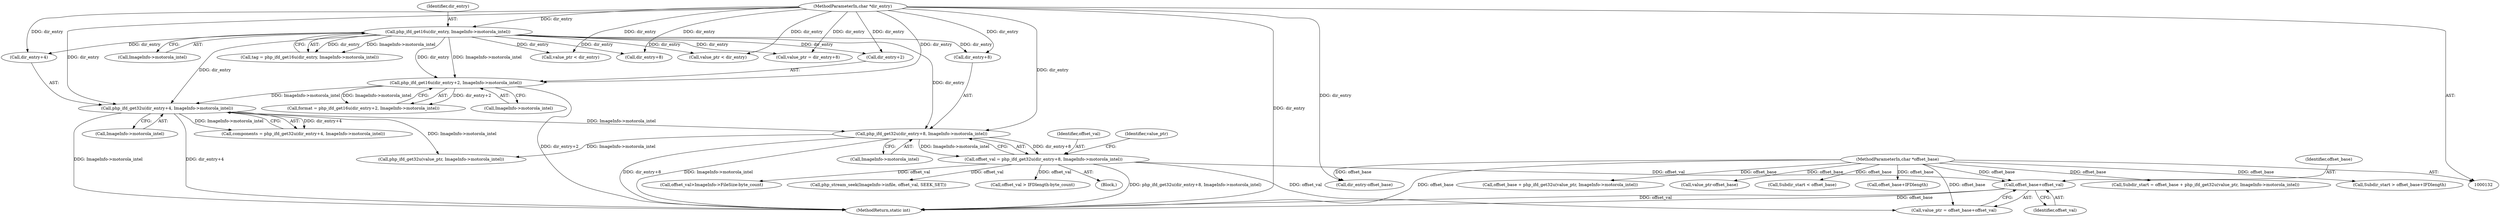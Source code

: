 digraph "0_php_082aecfc3a753ad03be82cf14f03ac065723ec92_0@pointer" {
"1000258" [label="(Call,offset_base+offset_val)"];
"1000135" [label="(MethodParameterIn,char *offset_base)"];
"1000247" [label="(Call,offset_val = php_ifd_get32u(dir_entry+8, ImageInfo->motorola_intel))"];
"1000249" [label="(Call,php_ifd_get32u(dir_entry+8, ImageInfo->motorola_intel))"];
"1000134" [label="(MethodParameterIn,char *dir_entry)"];
"1000176" [label="(Call,php_ifd_get16u(dir_entry, ImageInfo->motorola_intel))"];
"1000192" [label="(Call,php_ifd_get32u(dir_entry+4, ImageInfo->motorola_intel))"];
"1000183" [label="(Call,php_ifd_get16u(dir_entry+2, ImageInfo->motorola_intel))"];
"1000193" [label="(Call,dir_entry+4)"];
"1000318" [label="(Call,value_ptr < dir_entry)"];
"1000772" [label="(Call,php_ifd_get32u(value_ptr, ImageInfo->motorola_intel))"];
"1000411" [label="(Call,value_ptr-offset_base)"];
"1000187" [label="(Call,ImageInfo->motorola_intel)"];
"1000134" [label="(MethodParameterIn,char *dir_entry)"];
"1000779" [label="(Call,Subdir_start < offset_base)"];
"1000183" [label="(Call,php_ifd_get16u(dir_entry+2, ImageInfo->motorola_intel))"];
"1000178" [label="(Call,ImageInfo->motorola_intel)"];
"1000292" [label="(Call,offset_val>ImageInfo->FileSize-byte_count)"];
"1000177" [label="(Identifier,dir_entry)"];
"1000358" [label="(Call,php_stream_seek(ImageInfo->infile, offset_val, SEEK_SET))"];
"1000784" [label="(Call,offset_base+IFDlength)"];
"1000196" [label="(Call,ImageInfo->motorola_intel)"];
"1000248" [label="(Identifier,offset_val)"];
"1000259" [label="(Identifier,offset_base)"];
"1000176" [label="(Call,php_ifd_get16u(dir_entry, ImageInfo->motorola_intel))"];
"1000135" [label="(MethodParameterIn,char *offset_base)"];
"1000260" [label="(Identifier,offset_val)"];
"1000404" [label="(Call,value_ptr = dir_entry+8)"];
"1000797" [label="(MethodReturn,static int)"];
"1000280" [label="(Call,dir_entry-offset_base)"];
"1000174" [label="(Call,tag = php_ifd_get16u(dir_entry, ImageInfo->motorola_intel))"];
"1000253" [label="(Call,ImageInfo->motorola_intel)"];
"1000273" [label="(Call,value_ptr < dir_entry)"];
"1000768" [label="(Call,Subdir_start = offset_base + php_ifd_get32u(value_ptr, ImageInfo->motorola_intel))"];
"1000181" [label="(Call,format = php_ifd_get16u(dir_entry+2, ImageInfo->motorola_intel))"];
"1000249" [label="(Call,php_ifd_get32u(dir_entry+8, ImageInfo->motorola_intel))"];
"1000782" [label="(Call,Subdir_start > offset_base+IFDlength)"];
"1000184" [label="(Call,dir_entry+2)"];
"1000256" [label="(Call,value_ptr = offset_base+offset_val)"];
"1000267" [label="(Call,offset_val > IFDlength-byte_count)"];
"1000406" [label="(Call,dir_entry+8)"];
"1000250" [label="(Call,dir_entry+8)"];
"1000246" [label="(Block,)"];
"1000257" [label="(Identifier,value_ptr)"];
"1000190" [label="(Call,components = php_ifd_get32u(dir_entry+4, ImageInfo->motorola_intel))"];
"1000192" [label="(Call,php_ifd_get32u(dir_entry+4, ImageInfo->motorola_intel))"];
"1000247" [label="(Call,offset_val = php_ifd_get32u(dir_entry+8, ImageInfo->motorola_intel))"];
"1000258" [label="(Call,offset_base+offset_val)"];
"1000770" [label="(Call,offset_base + php_ifd_get32u(value_ptr, ImageInfo->motorola_intel))"];
"1000258" -> "1000256"  [label="AST: "];
"1000258" -> "1000260"  [label="CFG: "];
"1000259" -> "1000258"  [label="AST: "];
"1000260" -> "1000258"  [label="AST: "];
"1000256" -> "1000258"  [label="CFG: "];
"1000258" -> "1000797"  [label="DDG: offset_base"];
"1000258" -> "1000797"  [label="DDG: offset_val"];
"1000135" -> "1000258"  [label="DDG: offset_base"];
"1000247" -> "1000258"  [label="DDG: offset_val"];
"1000135" -> "1000132"  [label="AST: "];
"1000135" -> "1000797"  [label="DDG: offset_base"];
"1000135" -> "1000256"  [label="DDG: offset_base"];
"1000135" -> "1000280"  [label="DDG: offset_base"];
"1000135" -> "1000411"  [label="DDG: offset_base"];
"1000135" -> "1000768"  [label="DDG: offset_base"];
"1000135" -> "1000770"  [label="DDG: offset_base"];
"1000135" -> "1000779"  [label="DDG: offset_base"];
"1000135" -> "1000782"  [label="DDG: offset_base"];
"1000135" -> "1000784"  [label="DDG: offset_base"];
"1000247" -> "1000246"  [label="AST: "];
"1000247" -> "1000249"  [label="CFG: "];
"1000248" -> "1000247"  [label="AST: "];
"1000249" -> "1000247"  [label="AST: "];
"1000257" -> "1000247"  [label="CFG: "];
"1000247" -> "1000797"  [label="DDG: php_ifd_get32u(dir_entry+8, ImageInfo->motorola_intel)"];
"1000249" -> "1000247"  [label="DDG: dir_entry+8"];
"1000249" -> "1000247"  [label="DDG: ImageInfo->motorola_intel"];
"1000247" -> "1000256"  [label="DDG: offset_val"];
"1000247" -> "1000267"  [label="DDG: offset_val"];
"1000247" -> "1000292"  [label="DDG: offset_val"];
"1000247" -> "1000358"  [label="DDG: offset_val"];
"1000249" -> "1000253"  [label="CFG: "];
"1000250" -> "1000249"  [label="AST: "];
"1000253" -> "1000249"  [label="AST: "];
"1000249" -> "1000797"  [label="DDG: ImageInfo->motorola_intel"];
"1000249" -> "1000797"  [label="DDG: dir_entry+8"];
"1000134" -> "1000249"  [label="DDG: dir_entry"];
"1000176" -> "1000249"  [label="DDG: dir_entry"];
"1000192" -> "1000249"  [label="DDG: ImageInfo->motorola_intel"];
"1000249" -> "1000772"  [label="DDG: ImageInfo->motorola_intel"];
"1000134" -> "1000132"  [label="AST: "];
"1000134" -> "1000797"  [label="DDG: dir_entry"];
"1000134" -> "1000176"  [label="DDG: dir_entry"];
"1000134" -> "1000183"  [label="DDG: dir_entry"];
"1000134" -> "1000184"  [label="DDG: dir_entry"];
"1000134" -> "1000192"  [label="DDG: dir_entry"];
"1000134" -> "1000193"  [label="DDG: dir_entry"];
"1000134" -> "1000250"  [label="DDG: dir_entry"];
"1000134" -> "1000273"  [label="DDG: dir_entry"];
"1000134" -> "1000280"  [label="DDG: dir_entry"];
"1000134" -> "1000318"  [label="DDG: dir_entry"];
"1000134" -> "1000404"  [label="DDG: dir_entry"];
"1000134" -> "1000406"  [label="DDG: dir_entry"];
"1000176" -> "1000174"  [label="AST: "];
"1000176" -> "1000178"  [label="CFG: "];
"1000177" -> "1000176"  [label="AST: "];
"1000178" -> "1000176"  [label="AST: "];
"1000174" -> "1000176"  [label="CFG: "];
"1000176" -> "1000174"  [label="DDG: dir_entry"];
"1000176" -> "1000174"  [label="DDG: ImageInfo->motorola_intel"];
"1000176" -> "1000183"  [label="DDG: dir_entry"];
"1000176" -> "1000183"  [label="DDG: ImageInfo->motorola_intel"];
"1000176" -> "1000184"  [label="DDG: dir_entry"];
"1000176" -> "1000192"  [label="DDG: dir_entry"];
"1000176" -> "1000193"  [label="DDG: dir_entry"];
"1000176" -> "1000250"  [label="DDG: dir_entry"];
"1000176" -> "1000273"  [label="DDG: dir_entry"];
"1000176" -> "1000318"  [label="DDG: dir_entry"];
"1000176" -> "1000404"  [label="DDG: dir_entry"];
"1000176" -> "1000406"  [label="DDG: dir_entry"];
"1000192" -> "1000190"  [label="AST: "];
"1000192" -> "1000196"  [label="CFG: "];
"1000193" -> "1000192"  [label="AST: "];
"1000196" -> "1000192"  [label="AST: "];
"1000190" -> "1000192"  [label="CFG: "];
"1000192" -> "1000797"  [label="DDG: dir_entry+4"];
"1000192" -> "1000797"  [label="DDG: ImageInfo->motorola_intel"];
"1000192" -> "1000190"  [label="DDG: dir_entry+4"];
"1000192" -> "1000190"  [label="DDG: ImageInfo->motorola_intel"];
"1000183" -> "1000192"  [label="DDG: ImageInfo->motorola_intel"];
"1000192" -> "1000772"  [label="DDG: ImageInfo->motorola_intel"];
"1000183" -> "1000181"  [label="AST: "];
"1000183" -> "1000187"  [label="CFG: "];
"1000184" -> "1000183"  [label="AST: "];
"1000187" -> "1000183"  [label="AST: "];
"1000181" -> "1000183"  [label="CFG: "];
"1000183" -> "1000797"  [label="DDG: dir_entry+2"];
"1000183" -> "1000181"  [label="DDG: dir_entry+2"];
"1000183" -> "1000181"  [label="DDG: ImageInfo->motorola_intel"];
}
